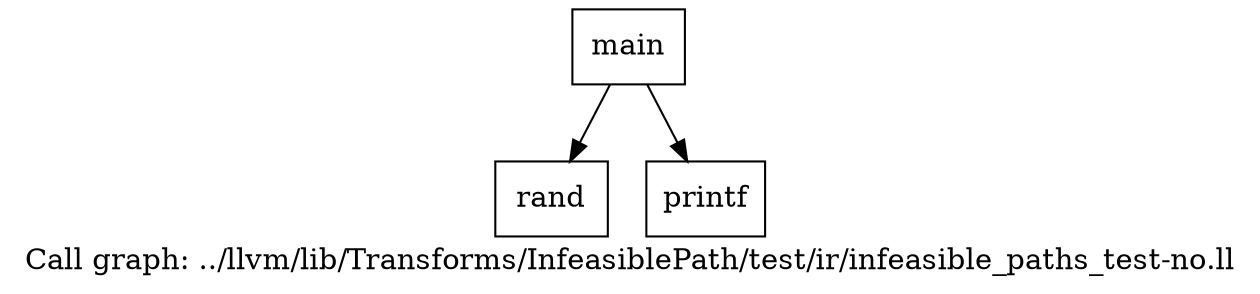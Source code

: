 digraph "Call graph: ../llvm/lib/Transforms/InfeasiblePath/test/ir/infeasible_paths_test-no.ll" {
	label="Call graph: ../llvm/lib/Transforms/InfeasiblePath/test/ir/infeasible_paths_test-no.ll";

	Node0x55563ec70eb0 [shape=record,label="{main}"];
	Node0x55563ec70eb0 -> Node0x55563ec70f60;
	Node0x55563ec70eb0 -> Node0x55563ec71420;
	Node0x55563ec70f60 [shape=record,label="{rand}"];
	Node0x55563ec71420 [shape=record,label="{printf}"];
}
